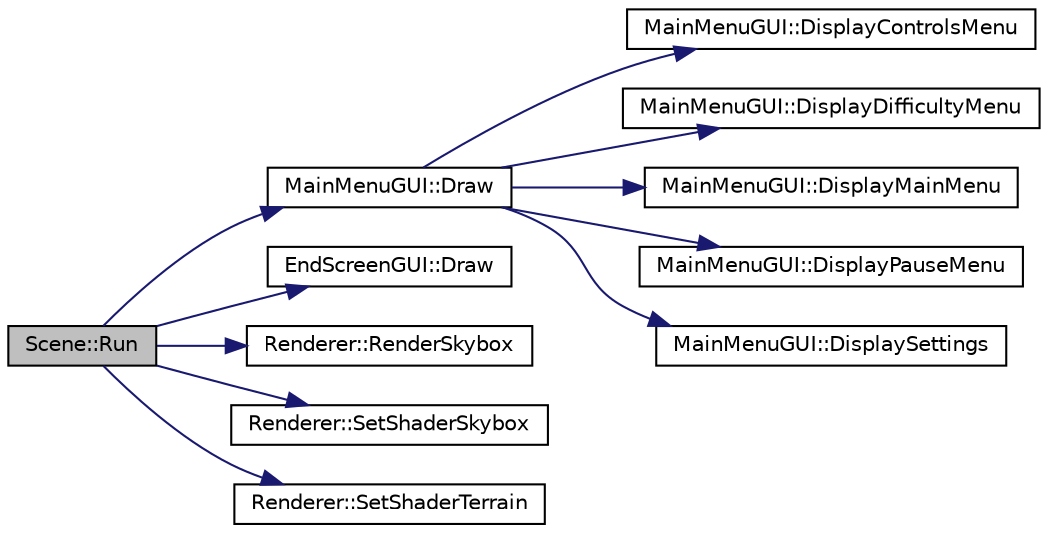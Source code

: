 digraph "Scene::Run"
{
 // LATEX_PDF_SIZE
  edge [fontname="Helvetica",fontsize="10",labelfontname="Helvetica",labelfontsize="10"];
  node [fontname="Helvetica",fontsize="10",shape=record];
  rankdir="LR";
  Node1 [label="Scene::Run",height=0.2,width=0.4,color="black", fillcolor="grey75", style="filled", fontcolor="black",tooltip="Runs the scene, setting up objects for rendering and changes."];
  Node1 -> Node2 [color="midnightblue",fontsize="10",style="solid",fontname="Helvetica"];
  Node2 [label="MainMenuGUI::Draw",height=0.2,width=0.4,color="black", fillcolor="white", style="filled",URL="$class_main_menu_g_u_i.html#aafe475018868b29372e87d210621f4c0",tooltip="Draw main menu function."];
  Node2 -> Node3 [color="midnightblue",fontsize="10",style="solid",fontname="Helvetica"];
  Node3 [label="MainMenuGUI::DisplayControlsMenu",height=0.2,width=0.4,color="black", fillcolor="white", style="filled",URL="$class_main_menu_g_u_i.html#afbcf2928e15ae32fa52eeb9a376dce64",tooltip="Toggles different bools to display the controls menu."];
  Node2 -> Node4 [color="midnightblue",fontsize="10",style="solid",fontname="Helvetica"];
  Node4 [label="MainMenuGUI::DisplayDifficultyMenu",height=0.2,width=0.4,color="black", fillcolor="white", style="filled",URL="$class_main_menu_g_u_i.html#aa17884bc383bda8f73682c49c770ce25",tooltip="Toggles different bools to display the difficulty menu."];
  Node2 -> Node5 [color="midnightblue",fontsize="10",style="solid",fontname="Helvetica"];
  Node5 [label="MainMenuGUI::DisplayMainMenu",height=0.2,width=0.4,color="black", fillcolor="white", style="filled",URL="$class_main_menu_g_u_i.html#a0502033e686286fea0ff4f2418cceb0f",tooltip="Toggles different bools to display the main menu."];
  Node2 -> Node6 [color="midnightblue",fontsize="10",style="solid",fontname="Helvetica"];
  Node6 [label="MainMenuGUI::DisplayPauseMenu",height=0.2,width=0.4,color="black", fillcolor="white", style="filled",URL="$class_main_menu_g_u_i.html#a64f24a6057e891ea1570ef0bdc93cb9f",tooltip="Toggles different bools to display the pause menu."];
  Node2 -> Node7 [color="midnightblue",fontsize="10",style="solid",fontname="Helvetica"];
  Node7 [label="MainMenuGUI::DisplaySettings",height=0.2,width=0.4,color="black", fillcolor="white", style="filled",URL="$class_main_menu_g_u_i.html#aa9e79a2e06dc13c84412ef5d0b619805",tooltip="Toggles different bools to display the settings menu."];
  Node1 -> Node8 [color="midnightblue",fontsize="10",style="solid",fontname="Helvetica"];
  Node8 [label="EndScreenGUI::Draw",height=0.2,width=0.4,color="black", fillcolor="white", style="filled",URL="$class_end_screen_g_u_i.html#acc5a1425f9e7694474855caec83e1dc1",tooltip="Draw override of the base GUI draw."];
  Node1 -> Node9 [color="midnightblue",fontsize="10",style="solid",fontname="Helvetica"];
  Node9 [label="Renderer::RenderSkybox",height=0.2,width=0.4,color="black", fillcolor="white", style="filled",URL="$class_renderer.html#a73ad38f16da2f99d3a044b6fc2758694",tooltip="Renders the sky box."];
  Node1 -> Node10 [color="midnightblue",fontsize="10",style="solid",fontname="Helvetica"];
  Node10 [label="Renderer::SetShaderSkybox",height=0.2,width=0.4,color="black", fillcolor="white", style="filled",URL="$class_renderer.html#a224d12fd102ab83e02c768dc7a6dce0d",tooltip="Sets the shader and uses it for the skybox."];
  Node1 -> Node11 [color="midnightblue",fontsize="10",style="solid",fontname="Helvetica"];
  Node11 [label="Renderer::SetShaderTerrain",height=0.2,width=0.4,color="black", fillcolor="white", style="filled",URL="$class_renderer.html#a9c07e92b290c5abcb77941815823943e",tooltip="Sets up the shader for the terrain."];
}

